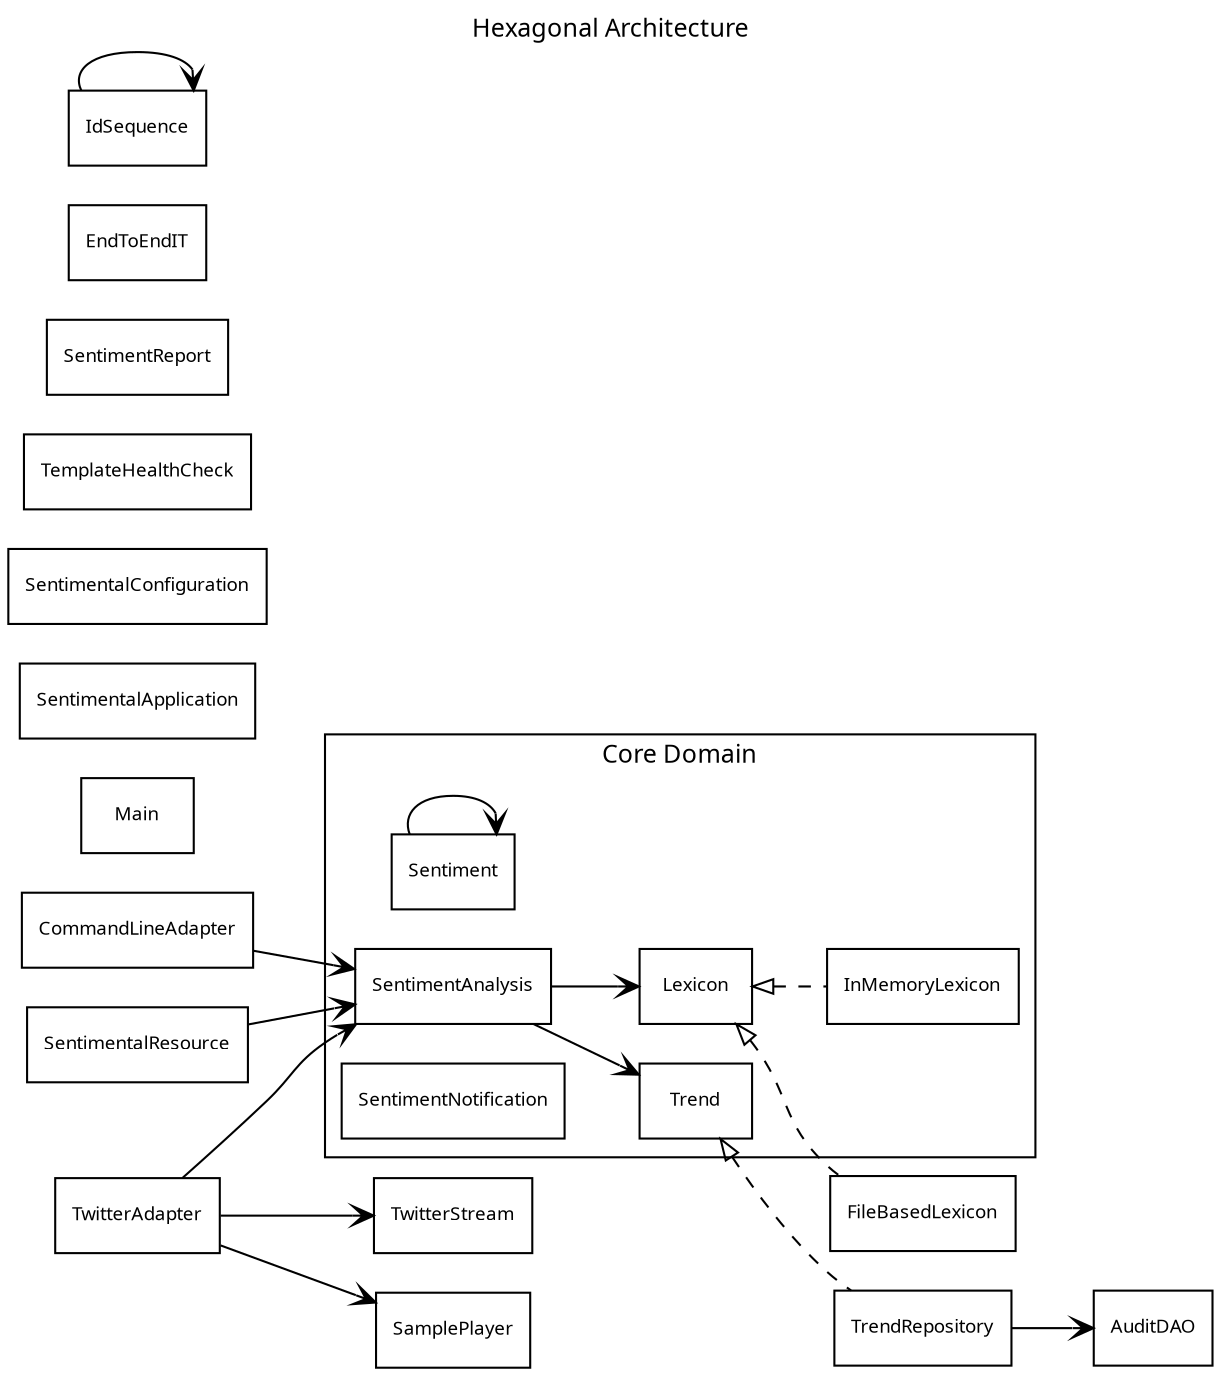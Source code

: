# Class diagram Hexagonal Architecture
digraph G {
	graph [labelloc=top,label="Hexagonal Architecture",fontname="Verdana",fontsize=12,rankdir=LR];
	edge [fontname="Verdana",fontsize=9,labelfontname="Verdana",labelfontsize=9];
	node [fontname="Verdana",fontsize=9,shape=record];
subgraph cluster_c0 {
label = "Core Domain";
//InMemoryLexicon
	c1 [label="InMemoryLexicon"]
//Lexicon
	c2 [label="Lexicon"]
//Sentiment
	c3 [label="Sentiment"]
//SentimentAnalysis
	c4 [label="SentimentAnalysis"]
//SentimentNotification
	c5 [label="SentimentNotification"]
//Trend
	c6 [label="Trend"]
}
//Main
	c10 [label="Main"]
//SentimentalApplication
	c11 [label="SentimentalApplication"]
//SentimentalConfiguration
	c12 [label="SentimentalConfiguration"]
//TemplateHealthCheck
	c13 [label="TemplateHealthCheck"]
//TwitterStream
	c14 [label="TwitterStream"]
//CommandLineAdapter
	c15 [label="CommandLineAdapter"]
//FileBasedLexicon
	c16 [label="FileBasedLexicon"]
//SentimentReport
	c17 [label="SentimentReport"]
//SentimentalResource
	c18 [label="SentimentalResource"]
//TrendRepository
	c19 [label="TrendRepository"]
//TwitterAdapter
	c20 [label="TwitterAdapter"]
//SamplePlayer
	c21 [label="SamplePlayer"]
//AuditDAO
	c7 [label="AuditDAO"]
//EndToEndIT
	c8 [label="EndToEndIT"]
//IdSequence
	c9 [label="IdSequence"]
	// null
	c9 -> c9 [arrowhead=open];
	// null
	c3 -> c3 [arrowhead=open];
	// null
	c2 -> c1 [dir=back,arrowtail=empty,style=dashed];
	// null
	c4 -> c6 [arrowhead=open];
	// null
	c20 -> c21 [arrowhead=open];
	// null
	c2 -> c16 [dir=back,arrowtail=empty,style=dashed];
	// null
	c20 -> c14 [arrowhead=open];
	// null
	c20 -> c4 [arrowhead=open];
	// null
	c15 -> c4 [arrowhead=open];
	// null
	c6 -> c19 [dir=back,arrowtail=empty,style=dashed];
	// null
	c18 -> c4 [arrowhead=open];
	// null
	c19 -> c7 [arrowhead=open];
	// null
	c4 -> c2 [arrowhead=open];
}
